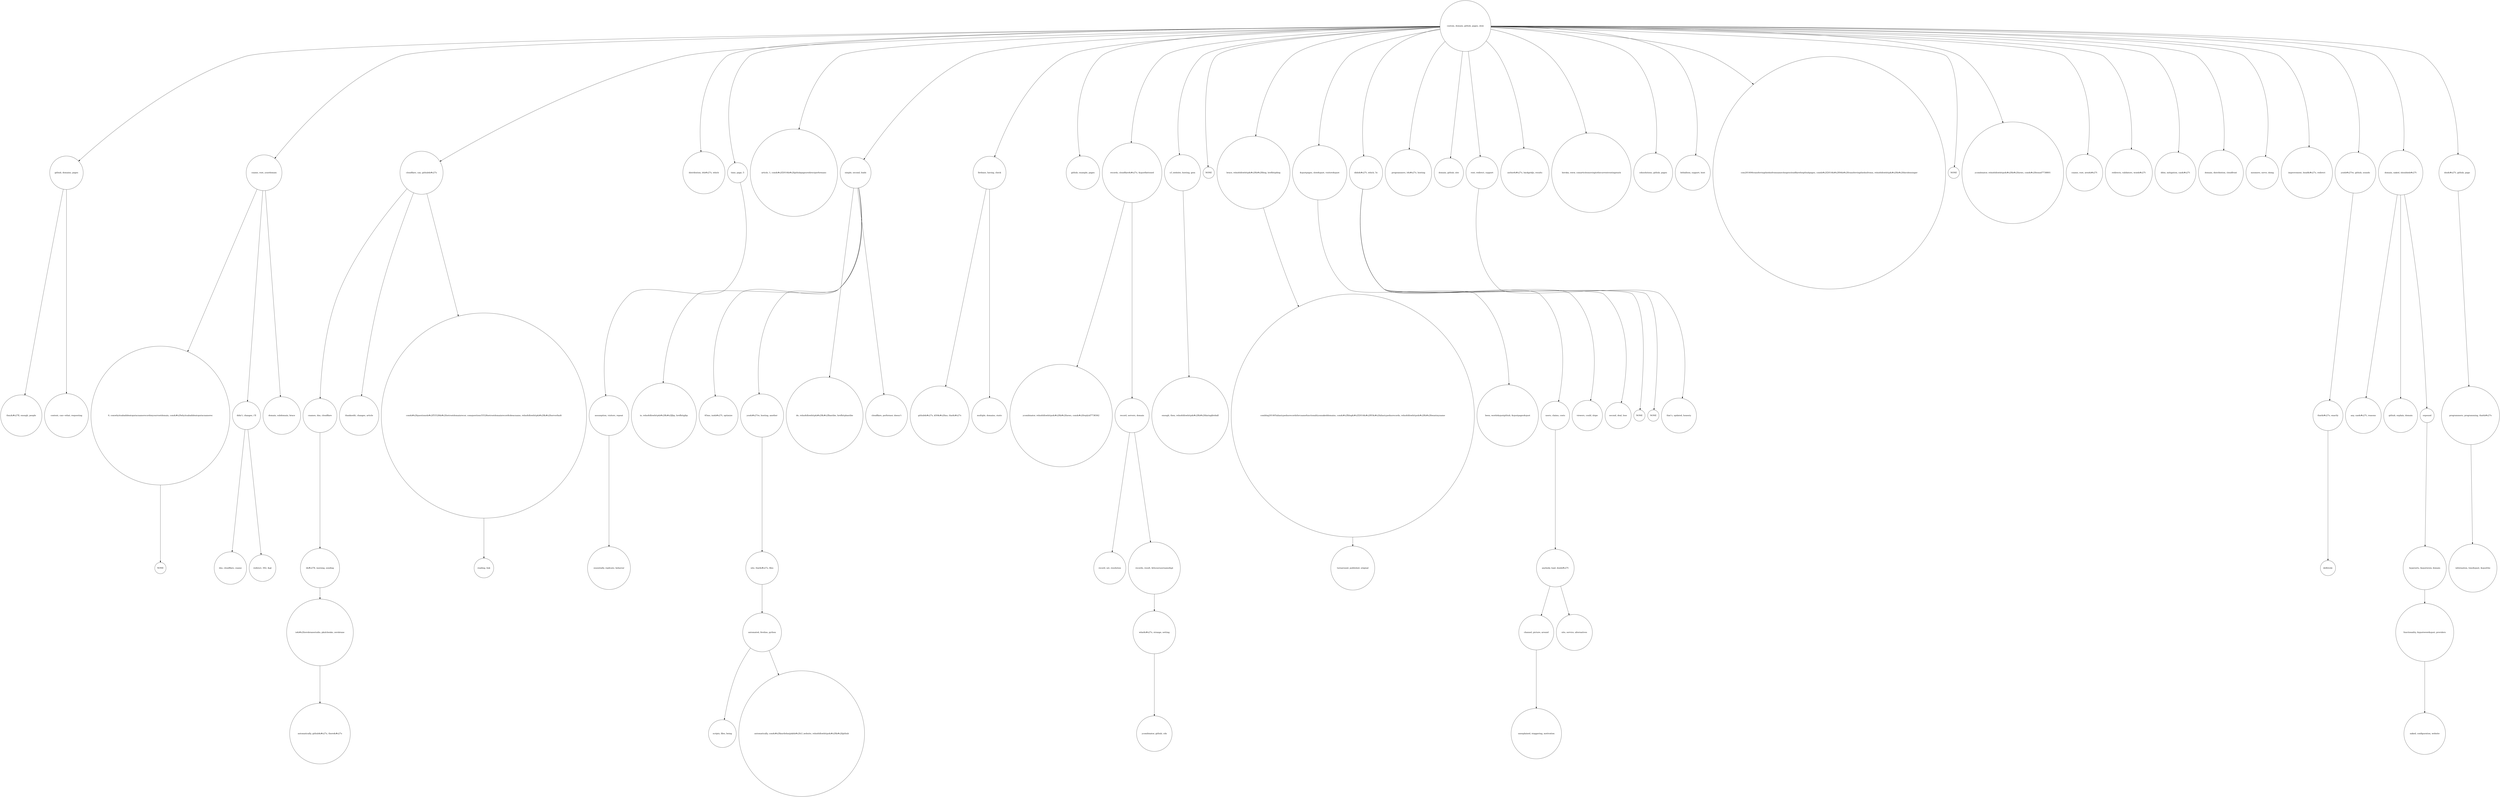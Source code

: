 digraph tree {
7740805[shape=circle, label="they&#x27ll, enough, people"]
7741833[shape=circle, label="content, can—what, requesting"]
7739083[shape=circle, label="github, domains, pages"]
7738467[shape=circle, label="NONE"]
7738459[shape=circle, label="0, comwhyitsabadideatoputacnamerecordonyourrootdomain, com&#x2fwhyitsabadideatoputacnamerec"]
7738491[shape=circle, label="dns, cloudflare, cname"]
7739395[shape=circle, label="redirect, 302, &gt"]
7738470[shape=circle, label="didn’t, changes, i’ll"]
7739636[shape=circle, label="domain, subdomain, brace"]
7738424[shape=circle, label="cname, root, yourdomain"]
7740104[shape=circle, label="automatically, github&#x27s, there&#x27s"]
7739653[shape=circle, label="io&#x2fzerobranestudio, pkulchenko, zerobrane"]
7739220[shape=circle, label="i&#x27ll, warning, sending"]
7738913[shape=circle, label="cnames, dns, cloudflare"]
7738389[shape=circle, label="thanksedit, changes, article"]
7739885[shape=circle, label="reading, link"]
7739658[shape=circle, label="com&#x2fquestions&#x2f55528&#x2fsetrootdomainrecor, comquestions55528setrootdomainrecordtobeacname, relnofollowhttp&#x2f&#x2fserverfault"]
7738362[shape=circle, label="cloudflare, can, github&#x27s"]
7738896[shape=circle, label="distribution, it&#x27s, which"]
7739026[shape=circle, label="essentially, replicate, behavior"]
7738746[shape=circle, label="assumption, visitors, repeat"]
7738564[shape=circle, label="time, page, 5"]
7738414[shape=circle, label="article, 1, com&#x2f2014&#x2fgithubpagesredirectperformanc"]
7738481[shape=circle, label="io, relnofollowhttp&#x2f&#x2fjbp, hrefhttpjbp"]
7738652[shape=circle, label="65ms, isn&#x27t, optimize"]
7738699[shape=circle, label="scripts, files, being"]
7738767[shape=circle, label="automatically, com&#x2flaurilehmijoki&#x2fs3_website, relnofollowhttps&#x2f&#x2fgithub"]
7738524[shape=circle, label="automated, fiveline, python"]
7738498[shape=circle, label="site, that&#x27s, files"]
7738392[shape=circle, label="you&#x27re, hosting, another"]
7740156[shape=circle, label="de, relnofollowhttp&#x2f&#x2fbastibe, hrefhttpbastibe"]
7738406[shape=circle, label="cloudflare, performer, doesn’t"]
7738372[shape=circle, label="simple, second, loads"]
7741106[shape=circle, label="github&#x27s, $50&#x2fmo, that&#x27s"]
7742718[shape=circle, label="multiple, domains, static"]
7738812[shape=circle, label="firebase, having, check"]
7740283[shape=circle, label="github, example, pages"]
7738591[shape=circle, label="ycombinator, relnofollowhttps&#x2f&#x2fnews, com&#x2freplyid7738362"]
7742354[shape=circle, label="record, set, resolution"]
7740665[shape=circle, label="ycombinator, github, cdn"]
7740178[shape=circle, label="what&#x27s, strange, setting"]
7739289[shape=circle, label="records, result, &ltyourusername&gt"]
7738903[shape=circle, label="record, servers, domain"]
7738487[shape=circle, label="records, cloudflare&#x27s, &quotflattened"]
7739094[shape=circle, label="enough, then, relnofollowhttp&#x2f&#x2fdaringfireball"]
7739030[shape=circle, label="s3_website, hosting, gem"]
7738368[shape=circle, label="NONE"]
7742363[shape=circle, label="turnaround, published, original"]
7740608[shape=circle, label="comblog201405aliastypednsrecordsforcnamefunctionalityonnakeddomains, com&#x2fblog&#x2f2014&#x2f05&#x2faliastypednsrecords, relnofollowhttps&#x2f&#x2fiwantmyname"]
7739560[shape=circle, label="brace, relnofollowhttp&#x2f&#x2fblog, hrefhttpblog"]
7739790[shape=circle, label="been, words&quotgithub, &quotpages&quot"]
7739694[shape=circle, label="&quotpages, slow&quot, visitors&quot"]
7738923[shape=circle, label="unexplained, staggering, motivation"]
7738882[shape=circle, label="channel, picture, around"]
7738909[shape=circle, label="site, service, alternatives"]
7738570[shape=circle, label="anybody, load, don&#x27t"]
7738550[shape=circle, label="users, claims, costs"]
7738654[shape=circle, label="viewers, could, slope"]
7738532[shape=circle, label="second, deal, lose"]
7738431[shape=circle, label="NONE"]
7738433[shape=circle, label="NONE"]
7738417[shape=circle, label="didn&#x27t, which, 5s"]
7739075[shape=circle, label="programmers, it&#x27s, hosting"]
7741613[shape=circle, label="domain, github, site"]
7738947[shape=circle, label="that’s, updated, honesty"]
7738781[shape=circle, label="root, redirect, support"]
7738400[shape=circle, label="author&#x27s, backgridjs, results"]
7738589[shape=circle, label="heroku, www, comarticlesmovingtothecurrentroutingstack"]
7738385[shape=circle, label="cdnsolutions, github, pages"]
7739298[shape=circle, label="bitballoon, support, host"]
7738845[shape=circle, label="com201404transferringthednsfromnamecheaptocloudflareforgithubpages, com&#x2f2014&#x2f04&#x2ftransferringthednsfromn, relnofollowhttp&#x2f&#x2fdavidensinger"]
7738384[shape=circle, label="NONE"]
7739202[shape=circle, label="ycombinator, relnofollowhttps&#x2f&#x2fnews, com&#x2fitemid7738801"]
7738409[shape=circle, label="cname, root, aren&#x27t"]
7738953[shape=circle, label="redirects, validators, won&#x27t"]
7738736[shape=circle, label="ddos, mitigation, can&#x27t"]
7741119[shape=circle, label="domain, distribution, cloudfront"]
7738787[shape=circle, label="moomers, serve, doing"]
7739840[shape=circle, label="improvement, head&#x27s, redirect"]
7739640[shape=circle, label="defitively"]
7739243[shape=circle, label="that&#x27s, exactly"]
7738422[shape=circle, label="you&#x27re, github, sounds"]
7738677[shape=circle, label="any, can&#x27t, reasons"]
7738709[shape=circle, label="github, explain, domain"]
7739837[shape=circle, label="naked, configuration, website"]
7739300[shape=circle, label="functionality, &quotwww&quot, providers"]
7738772[shape=circle, label="hyperarts, &quotwww, domain"]
7738695[shape=circle, label="expound"]
7738609[shape=circle, label="domain, naked, shouldn&#x27t"]
7738846[shape=circle, label="information, time&quot, &quotthe"]
7738477[shape=circle, label="programmers, programming, that&#x27s"]
7738427[shape=circle, label="don&#x27t, github, page"]
7738293[shape=circle, label="custom, domain, github, pages, slow"]
7739083->7740805
7739083->7741833
7738293->7739083
7738459->7738467
7738424->7738459
7738470->7738491
7738470->7739395
7738424->7738470
7738424->7739636
7738293->7738424
7739653->7740104
7739220->7739653
7738913->7739220
7738362->7738913
7738362->7738389
7739658->7739885
7738362->7739658
7738293->7738362
7738293->7738896
7738746->7739026
7738564->7738746
7738293->7738564
7738293->7738414
7738372->7738481
7738372->7738652
7738524->7738699
7738524->7738767
7738498->7738524
7738392->7738498
7738372->7738392
7738372->7740156
7738372->7738406
7738293->7738372
7738812->7741106
7738812->7742718
7738293->7738812
7738293->7740283
7738487->7738591
7738903->7742354
7740178->7740665
7739289->7740178
7738903->7739289
7738487->7738903
7738293->7738487
7739030->7739094
7738293->7739030
7738293->7738368
7740608->7742363
7739560->7740608
7738293->7739560
7739694->7739790
7738293->7739694
7738882->7738923
7738570->7738882
7738570->7738909
7738550->7738570
7738417->7738550
7738417->7738654
7738417->7738532
7738417->7738431
7738417->7738433
7738293->7738417
7738293->7739075
7738293->7741613
7738781->7738947
7738293->7738781
7738293->7738400
7738293->7738589
7738293->7738385
7738293->7739298
7738293->7738845
7738293->7738384
7738293->7739202
7738293->7738409
7738293->7738953
7738293->7738736
7738293->7741119
7738293->7738787
7738293->7739840
7739243->7739640
7738422->7739243
7738293->7738422
7738609->7738677
7738609->7738709
7739300->7739837
7738772->7739300
7738695->7738772
7738609->7738695
7738293->7738609
7738477->7738846
7738427->7738477
7738293->7738427
}
